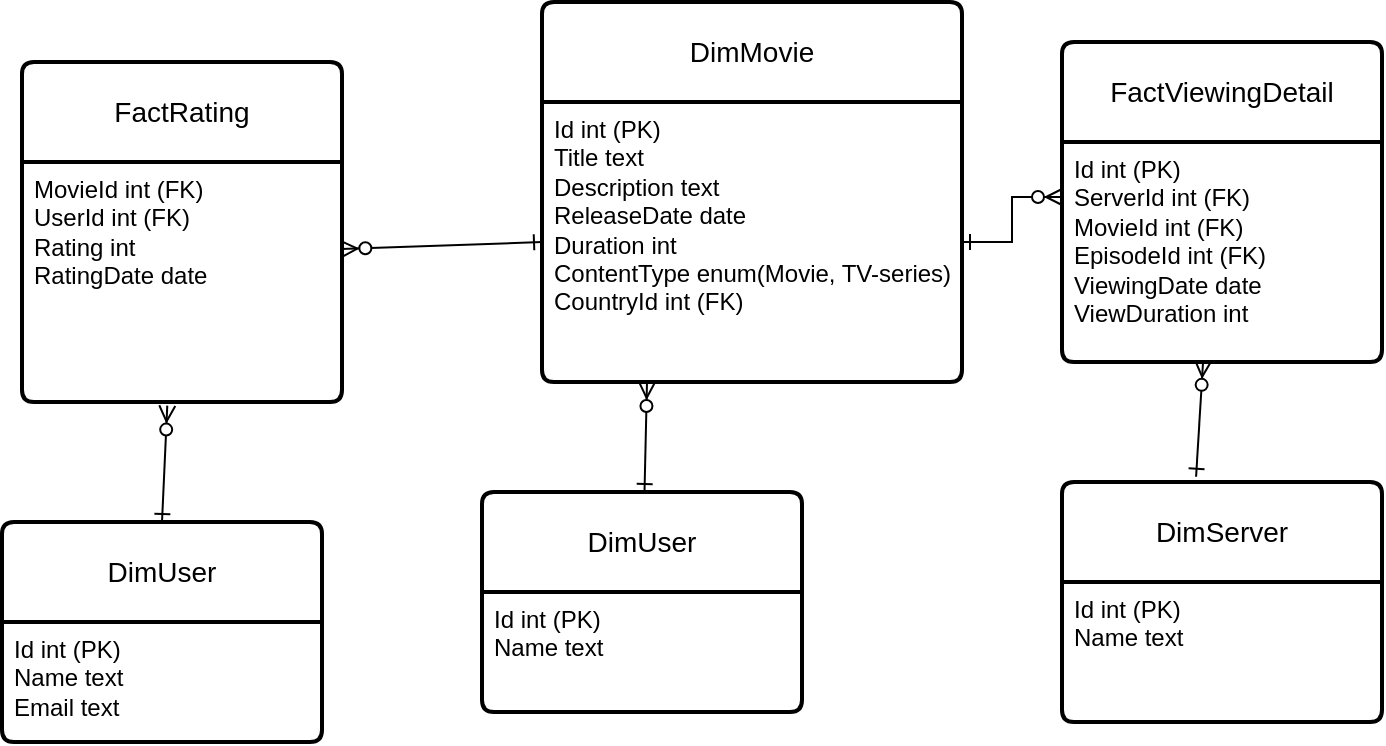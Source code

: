 <mxfile version="25.0.1">
  <diagram name="Page-1" id="OSVwFyT1banV0uCeG_KS">
    <mxGraphModel dx="1869" dy="565" grid="1" gridSize="10" guides="1" tooltips="1" connect="1" arrows="1" fold="1" page="1" pageScale="1" pageWidth="827" pageHeight="1169" math="0" shadow="0">
      <root>
        <mxCell id="0" />
        <mxCell id="1" parent="0" />
        <mxCell id="TAeNDLb2WuXboWt1OOhk-12" value="FactViewingDetail" style="swimlane;childLayout=stackLayout;horizontal=1;startSize=50;horizontalStack=0;rounded=1;fontSize=14;fontStyle=0;strokeWidth=2;resizeParent=0;resizeLast=1;shadow=0;dashed=0;align=center;arcSize=4;whiteSpace=wrap;html=1;" parent="1" vertex="1">
          <mxGeometry x="240" y="160" width="160" height="160" as="geometry" />
        </mxCell>
        <mxCell id="TAeNDLb2WuXboWt1OOhk-13" value="Id int (PK)&lt;br&gt;ServerId int (FK)&lt;br&gt;MovieId int (FK)&lt;div&gt;EpisodeId int (FK)&lt;/div&gt;&lt;div&gt;ViewingDate date&lt;/div&gt;&lt;div&gt;ViewDuration int&lt;/div&gt;&lt;div&gt;&lt;br&gt;&lt;/div&gt;" style="align=left;strokeColor=none;fillColor=none;spacingLeft=4;fontSize=12;verticalAlign=top;resizable=0;rotatable=0;part=1;html=1;" parent="TAeNDLb2WuXboWt1OOhk-12" vertex="1">
          <mxGeometry y="50" width="160" height="110" as="geometry" />
        </mxCell>
        <mxCell id="TAeNDLb2WuXboWt1OOhk-14" value="DimServer" style="swimlane;childLayout=stackLayout;horizontal=1;startSize=50;horizontalStack=0;rounded=1;fontSize=14;fontStyle=0;strokeWidth=2;resizeParent=0;resizeLast=1;shadow=0;dashed=0;align=center;arcSize=4;whiteSpace=wrap;html=1;" parent="1" vertex="1">
          <mxGeometry x="240" y="380" width="160" height="120" as="geometry" />
        </mxCell>
        <mxCell id="TAeNDLb2WuXboWt1OOhk-15" value="Id int (PK)&lt;br&gt;Name text&lt;div&gt;&lt;br&gt;&lt;/div&gt;" style="align=left;strokeColor=none;fillColor=none;spacingLeft=4;fontSize=12;verticalAlign=top;resizable=0;rotatable=0;part=1;html=1;" parent="TAeNDLb2WuXboWt1OOhk-14" vertex="1">
          <mxGeometry y="50" width="160" height="70" as="geometry" />
        </mxCell>
        <mxCell id="TAeNDLb2WuXboWt1OOhk-16" value="DimMovie" style="swimlane;childLayout=stackLayout;horizontal=1;startSize=50;horizontalStack=0;rounded=1;fontSize=14;fontStyle=0;strokeWidth=2;resizeParent=0;resizeLast=1;shadow=0;dashed=0;align=center;arcSize=4;whiteSpace=wrap;html=1;" parent="1" vertex="1">
          <mxGeometry x="-20" y="140" width="210" height="190" as="geometry" />
        </mxCell>
        <mxCell id="TAeNDLb2WuXboWt1OOhk-17" value="Id int (PK)&amp;nbsp;&lt;br&gt;Title text&lt;div&gt;Description text&lt;/div&gt;&lt;div&gt;ReleaseDate date&lt;/div&gt;&lt;div&gt;Duration int&lt;/div&gt;&lt;div&gt;ContentType enum(Movie, TV-series)&lt;/div&gt;&lt;div&gt;CountryId int (FK)&lt;br&gt;&lt;div&gt;&lt;br&gt;&lt;/div&gt;&lt;/div&gt;" style="align=left;strokeColor=none;fillColor=none;spacingLeft=4;fontSize=12;verticalAlign=top;resizable=0;rotatable=0;part=1;html=1;" parent="TAeNDLb2WuXboWt1OOhk-16" vertex="1">
          <mxGeometry y="50" width="210" height="140" as="geometry" />
        </mxCell>
        <mxCell id="TAeNDLb2WuXboWt1OOhk-18" value="FactRating" style="swimlane;childLayout=stackLayout;horizontal=1;startSize=50;horizontalStack=0;rounded=1;fontSize=14;fontStyle=0;strokeWidth=2;resizeParent=0;resizeLast=1;shadow=0;dashed=0;align=center;arcSize=4;whiteSpace=wrap;html=1;" parent="1" vertex="1">
          <mxGeometry x="-280" y="170" width="160" height="170" as="geometry" />
        </mxCell>
        <mxCell id="TAeNDLb2WuXboWt1OOhk-19" value="MovieId int (FK)&lt;br&gt;UserId int (FK)&lt;div&gt;Rating int&lt;/div&gt;&lt;div&gt;RatingDate date&lt;/div&gt;" style="align=left;strokeColor=none;fillColor=none;spacingLeft=4;fontSize=12;verticalAlign=top;resizable=0;rotatable=0;part=1;html=1;" parent="TAeNDLb2WuXboWt1OOhk-18" vertex="1">
          <mxGeometry y="50" width="160" height="120" as="geometry" />
        </mxCell>
        <mxCell id="TAeNDLb2WuXboWt1OOhk-20" value="DimUser" style="swimlane;childLayout=stackLayout;horizontal=1;startSize=50;horizontalStack=0;rounded=1;fontSize=14;fontStyle=0;strokeWidth=2;resizeParent=0;resizeLast=1;shadow=0;dashed=0;align=center;arcSize=4;whiteSpace=wrap;html=1;" parent="1" vertex="1">
          <mxGeometry x="-290" y="400" width="160" height="110" as="geometry" />
        </mxCell>
        <mxCell id="TAeNDLb2WuXboWt1OOhk-21" value="Id int (PK)&amp;nbsp;&lt;br&gt;Name text&lt;br&gt;Email text" style="align=left;strokeColor=none;fillColor=none;spacingLeft=4;fontSize=12;verticalAlign=top;resizable=0;rotatable=0;part=1;html=1;" parent="TAeNDLb2WuXboWt1OOhk-20" vertex="1">
          <mxGeometry y="50" width="160" height="60" as="geometry" />
        </mxCell>
        <mxCell id="TAeNDLb2WuXboWt1OOhk-22" value="" style="fontSize=12;html=1;endArrow=ERzeroToMany;startArrow=ERone;rounded=0;exitX=0;exitY=0.5;exitDx=0;exitDy=0;entryX=0.998;entryY=0.363;entryDx=0;entryDy=0;entryPerimeter=0;startFill=0;" parent="1" source="TAeNDLb2WuXboWt1OOhk-17" target="TAeNDLb2WuXboWt1OOhk-19" edge="1">
          <mxGeometry width="100" height="100" relative="1" as="geometry">
            <mxPoint x="-170" y="550" as="sourcePoint" />
            <mxPoint x="-70" y="450" as="targetPoint" />
          </mxGeometry>
        </mxCell>
        <mxCell id="TAeNDLb2WuXboWt1OOhk-23" value="" style="fontSize=12;html=1;endArrow=ERzeroToMany;startArrow=ERone;rounded=0;exitX=0.5;exitY=0;exitDx=0;exitDy=0;entryX=0.454;entryY=1.015;entryDx=0;entryDy=0;startFill=0;entryPerimeter=0;" parent="1" source="TAeNDLb2WuXboWt1OOhk-20" target="TAeNDLb2WuXboWt1OOhk-19" edge="1">
          <mxGeometry width="100" height="100" relative="1" as="geometry">
            <mxPoint y="370" as="sourcePoint" />
            <mxPoint x="-110" y="474" as="targetPoint" />
          </mxGeometry>
        </mxCell>
        <mxCell id="TAeNDLb2WuXboWt1OOhk-24" value="" style="edgeStyle=orthogonalEdgeStyle;fontSize=12;html=1;endArrow=ERzeroToMany;startArrow=ERone;rounded=0;exitX=1;exitY=0.5;exitDx=0;exitDy=0;entryX=0;entryY=0.25;entryDx=0;entryDy=0;startFill=0;" parent="1" source="TAeNDLb2WuXboWt1OOhk-17" target="TAeNDLb2WuXboWt1OOhk-13" edge="1">
          <mxGeometry width="100" height="100" relative="1" as="geometry">
            <mxPoint x="220" y="426" as="sourcePoint" />
            <mxPoint x="30" y="530" as="targetPoint" />
          </mxGeometry>
        </mxCell>
        <mxCell id="TAeNDLb2WuXboWt1OOhk-26" value="" style="fontSize=12;html=1;endArrow=ERzeroToMany;startArrow=ERone;rounded=0;exitX=0.419;exitY=-0.022;exitDx=0;exitDy=0;entryX=0.441;entryY=0.995;entryDx=0;entryDy=0;startFill=0;exitPerimeter=0;entryPerimeter=0;" parent="1" source="TAeNDLb2WuXboWt1OOhk-14" target="TAeNDLb2WuXboWt1OOhk-13" edge="1">
          <mxGeometry width="100" height="100" relative="1" as="geometry">
            <mxPoint x="369.5" y="370" as="sourcePoint" />
            <mxPoint x="369.5" y="300" as="targetPoint" />
          </mxGeometry>
        </mxCell>
        <mxCell id="fVUOioxfWvgQhr0iYPk3-1" value="DimUser" style="swimlane;childLayout=stackLayout;horizontal=1;startSize=50;horizontalStack=0;rounded=1;fontSize=14;fontStyle=0;strokeWidth=2;resizeParent=0;resizeLast=1;shadow=0;dashed=0;align=center;arcSize=4;whiteSpace=wrap;html=1;" parent="1" vertex="1">
          <mxGeometry x="-50" y="385" width="160" height="110" as="geometry" />
        </mxCell>
        <mxCell id="fVUOioxfWvgQhr0iYPk3-2" value="Id int (PK)&amp;nbsp;&lt;br&gt;Name text" style="align=left;strokeColor=none;fillColor=none;spacingLeft=4;fontSize=12;verticalAlign=top;resizable=0;rotatable=0;part=1;html=1;" parent="fVUOioxfWvgQhr0iYPk3-1" vertex="1">
          <mxGeometry y="50" width="160" height="60" as="geometry" />
        </mxCell>
        <mxCell id="fVUOioxfWvgQhr0iYPk3-3" value="" style="fontSize=12;html=1;endArrow=ERzeroToMany;startArrow=ERone;rounded=0;entryX=0.25;entryY=1;entryDx=0;entryDy=0;startFill=0;" parent="1" source="fVUOioxfWvgQhr0iYPk3-1" target="TAeNDLb2WuXboWt1OOhk-17" edge="1">
          <mxGeometry width="100" height="100" relative="1" as="geometry">
            <mxPoint x="-200" y="410" as="sourcePoint" />
            <mxPoint x="-197" y="352" as="targetPoint" />
          </mxGeometry>
        </mxCell>
      </root>
    </mxGraphModel>
  </diagram>
</mxfile>
